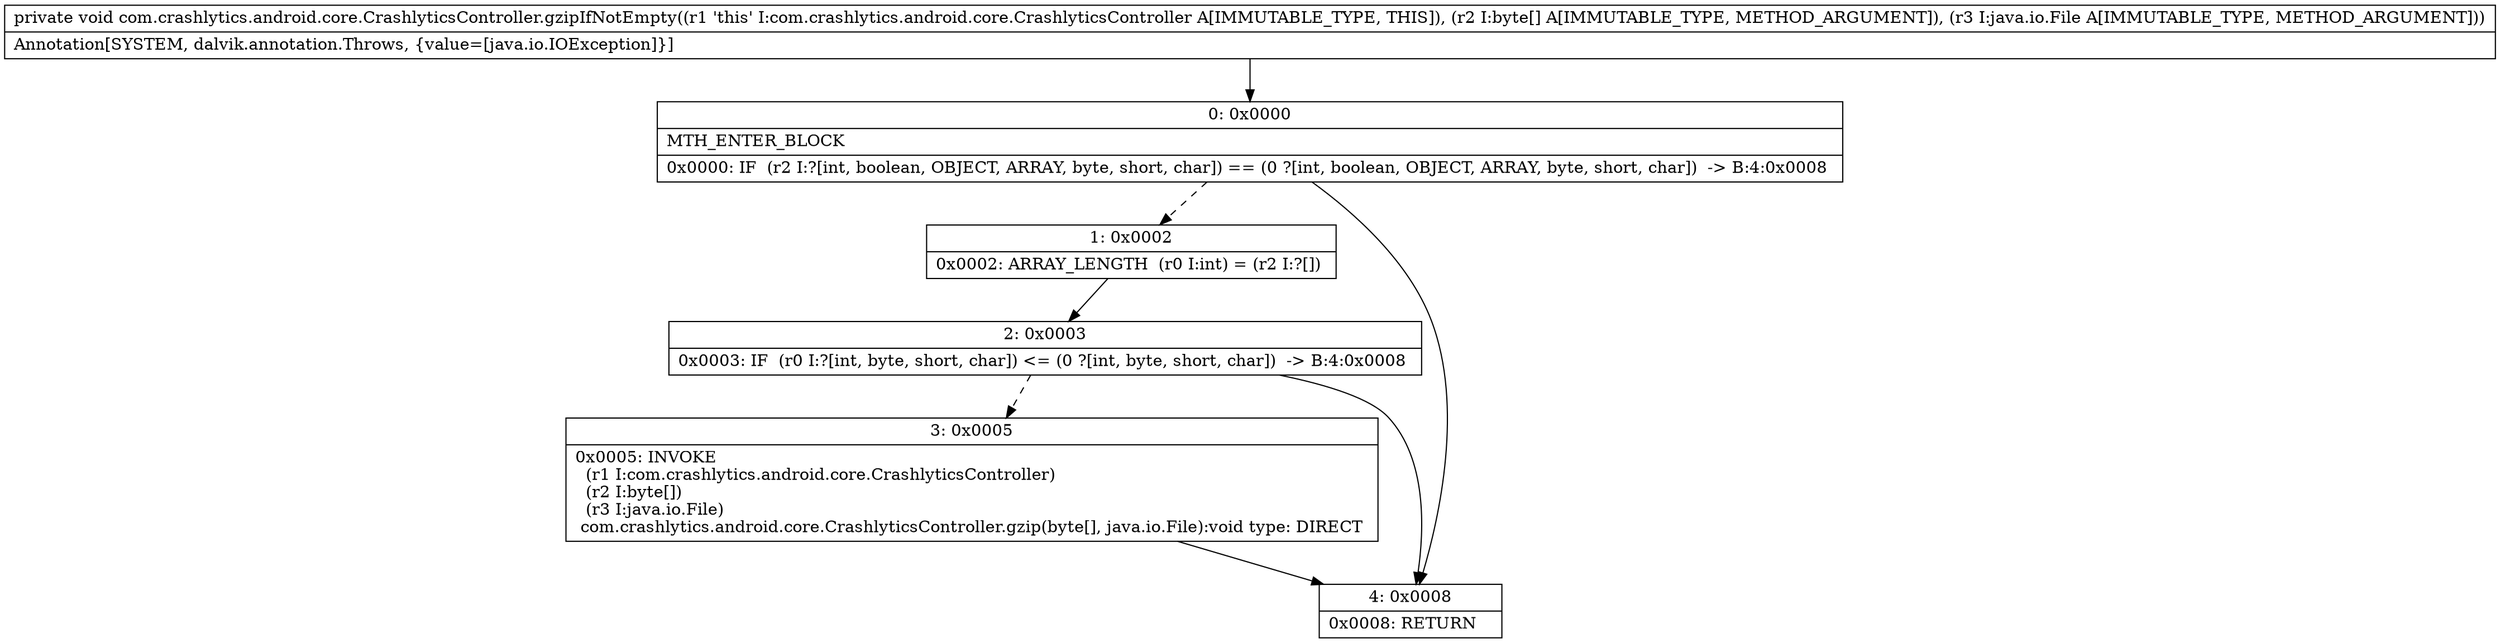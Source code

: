 digraph "CFG forcom.crashlytics.android.core.CrashlyticsController.gzipIfNotEmpty([BLjava\/io\/File;)V" {
Node_0 [shape=record,label="{0\:\ 0x0000|MTH_ENTER_BLOCK\l|0x0000: IF  (r2 I:?[int, boolean, OBJECT, ARRAY, byte, short, char]) == (0 ?[int, boolean, OBJECT, ARRAY, byte, short, char])  \-\> B:4:0x0008 \l}"];
Node_1 [shape=record,label="{1\:\ 0x0002|0x0002: ARRAY_LENGTH  (r0 I:int) = (r2 I:?[]) \l}"];
Node_2 [shape=record,label="{2\:\ 0x0003|0x0003: IF  (r0 I:?[int, byte, short, char]) \<= (0 ?[int, byte, short, char])  \-\> B:4:0x0008 \l}"];
Node_3 [shape=record,label="{3\:\ 0x0005|0x0005: INVOKE  \l  (r1 I:com.crashlytics.android.core.CrashlyticsController)\l  (r2 I:byte[])\l  (r3 I:java.io.File)\l com.crashlytics.android.core.CrashlyticsController.gzip(byte[], java.io.File):void type: DIRECT \l}"];
Node_4 [shape=record,label="{4\:\ 0x0008|0x0008: RETURN   \l}"];
MethodNode[shape=record,label="{private void com.crashlytics.android.core.CrashlyticsController.gzipIfNotEmpty((r1 'this' I:com.crashlytics.android.core.CrashlyticsController A[IMMUTABLE_TYPE, THIS]), (r2 I:byte[] A[IMMUTABLE_TYPE, METHOD_ARGUMENT]), (r3 I:java.io.File A[IMMUTABLE_TYPE, METHOD_ARGUMENT]))  | Annotation[SYSTEM, dalvik.annotation.Throws, \{value=[java.io.IOException]\}]\l}"];
MethodNode -> Node_0;
Node_0 -> Node_1[style=dashed];
Node_0 -> Node_4;
Node_1 -> Node_2;
Node_2 -> Node_3[style=dashed];
Node_2 -> Node_4;
Node_3 -> Node_4;
}

